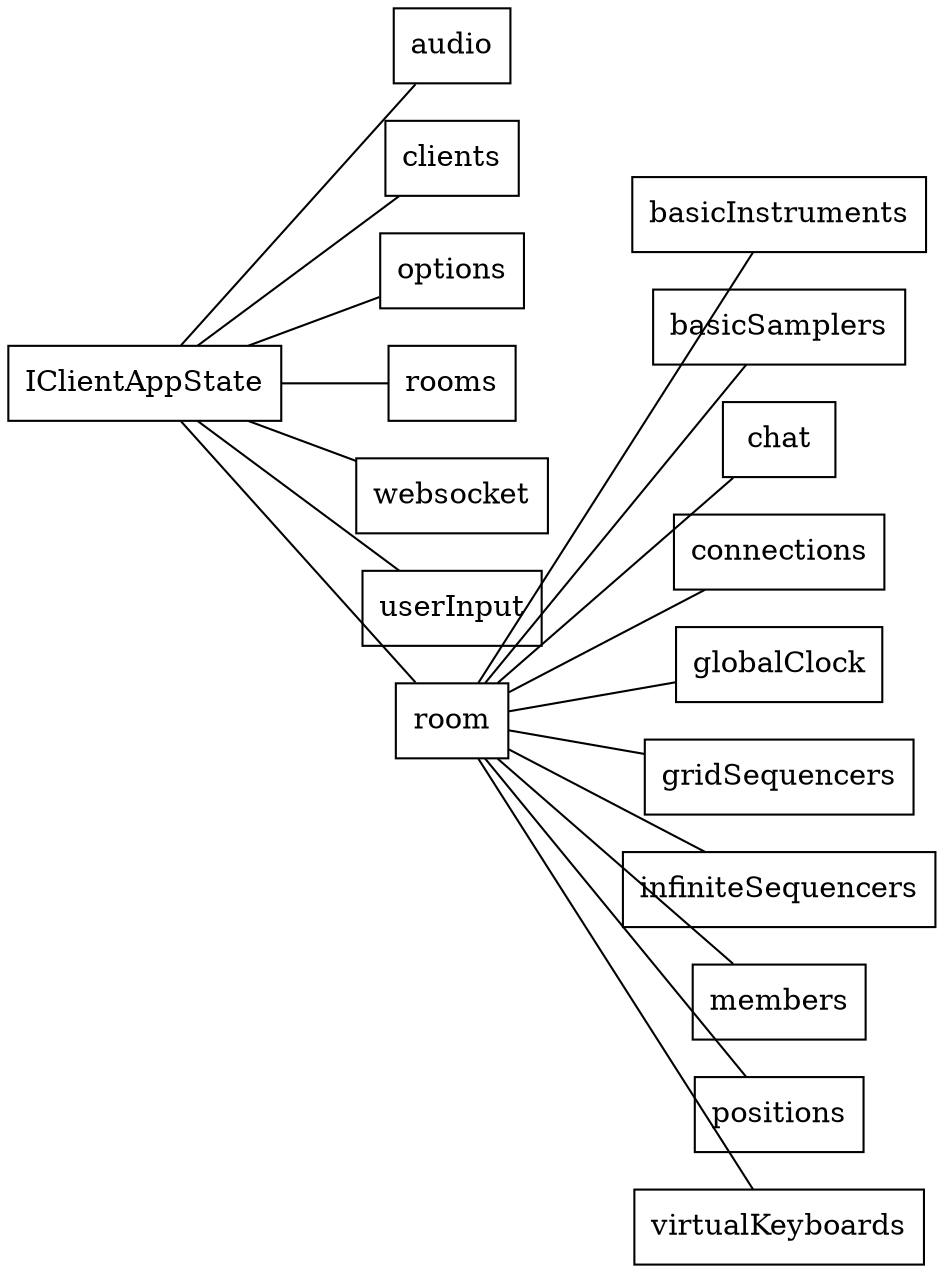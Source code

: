 strict graph {
	node [shape=box]

	graph [splines=false, rankdir="LR"]

	IClientAppState -- {
		audio
		clients
		options
		rooms
		websocket
		userInput
		room
	}

	room -- {
		basicInstruments
		basicSamplers
		chat
		connections
		globalClock
		gridSequencers
		infiniteSequencers
		members
		positions
		virtualKeyboards
	}
}
